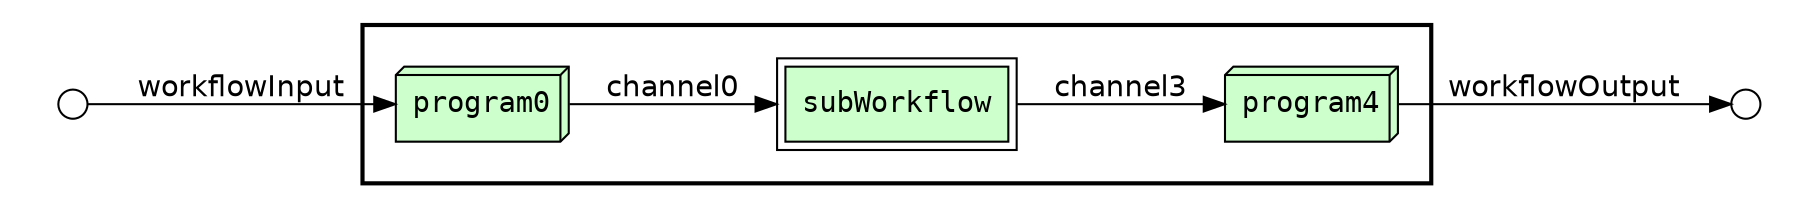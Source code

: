 digraph Workflow {
rankdir=LR
graph[fontname=Courier]
edge[fontname=Helvetica]
node[fontname=Courier]
subgraph cluster0 {
label=""
penwidth=2
fontsize=18
subgraph cluster1 {
label=""
color="white"
node[shape=box3d style="filled" fillcolor="#CCFFCC" peripheries=1 label=""]
node1 [label="program0"]
node2 [label="program4"]
node[shape=box style="filled" fillcolor="#CCFFCC" peripheries=2 label=""]
node[shape=box style="filled" fillcolor="#CCFFCC" peripheries=2 label=""]
node3 [label="subWorkflow"]
}}
node[shape=circle style="filled" fillcolor="#FFFFFF" peripheries=1 label="" width=0.2]
subgraph cluster2 { label="" color="white"
subgraph cluster3 { label="" color="white"
node4
}}
subgraph cluster4 { label="" color="white"
subgraph cluster5 { label="" color="white"
node5
}}
node2 -> node5 [label="workflowOutput"]
node4 -> node1 [label="workflowInput"]
node1 -> node3 [label="channel0"]
node3 -> node2 [label="channel3"]
}
